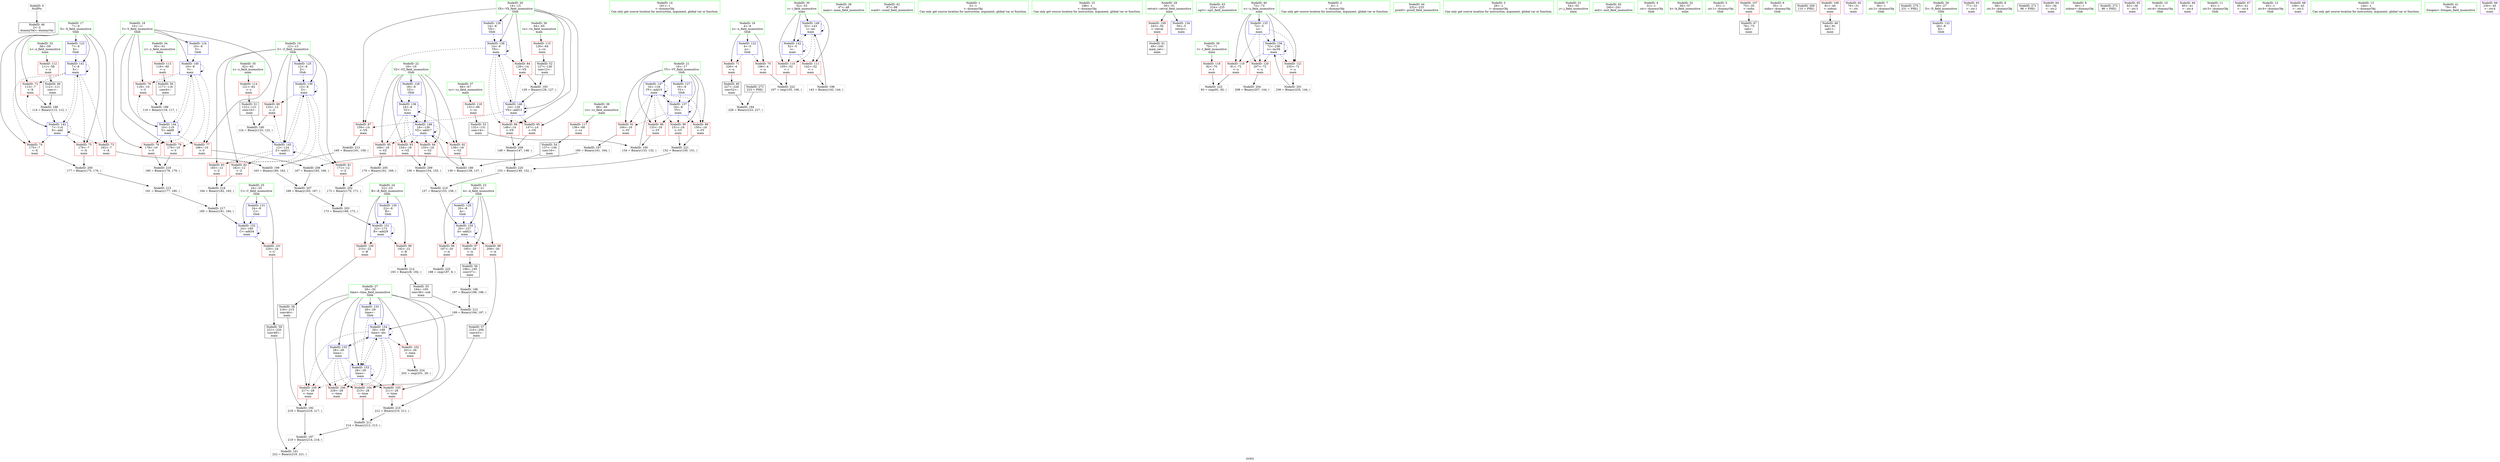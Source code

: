 digraph "SVFG" {
	label="SVFG";

	Node0x5561ee29aa70 [shape=record,color=grey,label="{NodeID: 0\nNullPtr}"];
	Node0x5561ee29aa70 -> Node0x5561ee2b9400[style=solid];
	Node0x5561ee2b96a0 [shape=record,color=red,label="{NodeID: 97\n195\<--20\n\<--A\nmain\n}"];
	Node0x5561ee2b96a0 -> Node0x5561ee2bac70[style=solid];
	Node0x5561ee2b7640 [shape=record,color=green,label="{NodeID: 14\n161\<--1\n\<--dummyObj\nCan only get source location for instruction, argument, global var or function.}"];
	Node0x5561ee2bd0b0 [shape=record,color=grey,label="{NodeID: 194\n228 = Binary(223, 227, )\n}"];
	Node0x5561ee2ba200 [shape=record,color=red,label="{NodeID: 111\n142\<--52\n\<--i\nmain\n}"];
	Node0x5561ee2ba200 -> Node0x5561ee2bd3b0[style=solid];
	Node0x5561ee2b8440 [shape=record,color=green,label="{NodeID: 28\n47\<--48\nmain\<--main_field_insensitive\n}"];
	Node0x5561ee2c5830 [shape=record,color=grey,label="{NodeID: 208\n149 = Binary(147, 148, )\n}"];
	Node0x5561ee2c5830 -> Node0x5561ee2c6a30[style=solid];
	Node0x5561ee2bf530 [shape=record,color=blue,label="{NodeID: 125\n12\<--8\nZ\<--\nGlob }"];
	Node0x5561ee2bf530 -> Node0x5561ee2c0240[style=dashed];
	Node0x5561ee2b9000 [shape=record,color=green,label="{NodeID: 42\n87\<--88\nscanf\<--scanf_field_insensitive\n}"];
	Node0x5561ee2c6d30 [shape=record,color=grey,label="{NodeID: 222\n107 = cmp(105, 106, )\n}"];
	Node0x5561ee2c0240 [shape=record,color=blue,label="{NodeID: 139\n12\<--8\nZ\<--\nmain\n}"];
	Node0x5561ee2c0240 -> Node0x5561ee2bbff0[style=dashed];
	Node0x5561ee2c0240 -> Node0x5561ee2bc0c0[style=dashed];
	Node0x5561ee2c0240 -> Node0x5561ee2bc190[style=dashed];
	Node0x5561ee2c0240 -> Node0x5561ee2bc260[style=dashed];
	Node0x5561ee2c0240 -> Node0x5561ee2c0240[style=dashed];
	Node0x5561ee2c0240 -> Node0x5561ee2c0720[style=dashed];
	Node0x5561ee2bac70 [shape=record,color=black,label="{NodeID: 56\n196\<--195\nconv37\<--\nmain\n}"];
	Node0x5561ee2bac70 -> Node0x5561ee2bd6b0[style=solid];
	Node0x5561ee2c0da0 [shape=record,color=blue,label="{NodeID: 153\n28\<--29\ntime\<--\nmain\n}"];
	Node0x5561ee2c0da0 -> Node0x5561ee2b9b80[style=dashed];
	Node0x5561ee2c0da0 -> Node0x5561ee2b9c50[style=dashed];
	Node0x5561ee2c0da0 -> Node0x5561ee2b9d20[style=dashed];
	Node0x5561ee2c0da0 -> Node0x5561ee2b9df0[style=dashed];
	Node0x5561ee2c0da0 -> Node0x5561ee2c0da0[style=dashed];
	Node0x5561ee2c0da0 -> Node0x5561ee2c0e70[style=dashed];
	Node0x5561ee2bb7d0 [shape=record,color=red,label="{NodeID: 70\n106\<--4\n\<--n\nmain\n}"];
	Node0x5561ee2bb7d0 -> Node0x5561ee2c6d30[style=solid];
	Node0x5561ee2bc330 [shape=record,color=red,label="{NodeID: 84\n128\<--14\n\<--VX\nmain\n}"];
	Node0x5561ee2bc330 -> Node0x5561ee2bcf30[style=solid];
	Node0x5561ee29b440 [shape=record,color=green,label="{NodeID: 1\n5\<--1\n\<--dummyObj\nCan only get source location for instruction, argument, global var or function.}"];
	Node0x5561ee2b9770 [shape=record,color=red,label="{NodeID: 98\n209\<--20\n\<--A\nmain\n}"];
	Node0x5561ee2b9770 -> Node0x5561ee2bad40[style=solid];
	Node0x5561ee2b7740 [shape=record,color=green,label="{NodeID: 15\n198\<--1\n\<--dummyObj\nCan only get source location for instruction, argument, global var or function.}"];
	Node0x5561ee2bd230 [shape=record,color=grey,label="{NodeID: 195\n134 = Binary(133, 132, )\n}"];
	Node0x5561ee2bd230 -> Node0x5561ee2c08c0[style=solid];
	Node0x5561ee2ba2d0 [shape=record,color=red,label="{NodeID: 112\n111\<--58\n\<--x\nmain\n}"];
	Node0x5561ee2ba2d0 -> Node0x5561ee2ba6c0[style=solid];
	Node0x5561ee2b8540 [shape=record,color=green,label="{NodeID: 29\n50\<--51\nretval\<--retval_field_insensitive\nmain\n}"];
	Node0x5561ee2b8540 -> Node0x5561ee2ba060[style=solid];
	Node0x5561ee2b8540 -> Node0x5561ee2bfe30[style=solid];
	Node0x5561ee2c59b0 [shape=record,color=grey,label="{NodeID: 209\n156 = Binary(154, 155, )\n}"];
	Node0x5561ee2c59b0 -> Node0x5561ee2c68b0[style=solid];
	Node0x5561ee2bf630 [shape=record,color=blue,label="{NodeID: 126\n14\<--8\nVX\<--\nGlob }"];
	Node0x5561ee2bf630 -> Node0x5561ee2c0170[style=dashed];
	Node0x5561ee2b9100 [shape=record,color=green,label="{NodeID: 43\n224\<--225\nsqrt\<--sqrt_field_insensitive\n}"];
	Node0x5561ee2c6eb0 [shape=record,color=grey,label="{NodeID: 223\n93 = cmp(91, 92, )\n}"];
	Node0x5561ee2c0310 [shape=record,color=blue,label="{NodeID: 140\n10\<--8\nY\<--\nmain\n}"];
	Node0x5561ee2c0310 -> Node0x5561ee2bbcb0[style=dashed];
	Node0x5561ee2c0310 -> Node0x5561ee2bbd80[style=dashed];
	Node0x5561ee2c0310 -> Node0x5561ee2bbe50[style=dashed];
	Node0x5561ee2c0310 -> Node0x5561ee2bbf20[style=dashed];
	Node0x5561ee2c0310 -> Node0x5561ee2c0310[style=dashed];
	Node0x5561ee2c0310 -> Node0x5561ee2c0650[style=dashed];
	Node0x5561ee2bad40 [shape=record,color=black,label="{NodeID: 57\n210\<--209\nconv43\<--\nmain\n}"];
	Node0x5561ee2bad40 -> Node0x5561ee2c5b30[style=solid];
	Node0x5561ee2c0e70 [shape=record,color=blue,label="{NodeID: 154\n28\<--199\ntime\<--div\nmain\n}"];
	Node0x5561ee2c0e70 -> Node0x5561ee2b9ab0[style=dashed];
	Node0x5561ee2c0e70 -> Node0x5561ee2b9b80[style=dashed];
	Node0x5561ee2c0e70 -> Node0x5561ee2b9c50[style=dashed];
	Node0x5561ee2c0e70 -> Node0x5561ee2b9d20[style=dashed];
	Node0x5561ee2c0e70 -> Node0x5561ee2b9df0[style=dashed];
	Node0x5561ee2c0e70 -> Node0x5561ee2c0da0[style=dashed];
	Node0x5561ee2c0e70 -> Node0x5561ee2c0e70[style=dashed];
	Node0x5561ee2c0e70 -> Node0x5561ee2c0f40[style=dashed];
	Node0x5561ee2bb8a0 [shape=record,color=red,label="{NodeID: 71\n226\<--4\n\<--n\nmain\n}"];
	Node0x5561ee2bb8a0 -> Node0x5561ee2bafb0[style=solid];
	Node0x5561ee2bc400 [shape=record,color=red,label="{NodeID: 85\n147\<--14\n\<--VX\nmain\n}"];
	Node0x5561ee2bc400 -> Node0x5561ee2c5830[style=solid];
	Node0x5561ee29afd0 [shape=record,color=green,label="{NodeID: 2\n8\<--1\n\<--dummyObj\nCan only get source location for instruction, argument, global var or function.}"];
	Node0x5561ee2b9840 [shape=record,color=red,label="{NodeID: 99\n192\<--22\n\<--B\nmain\n}"];
	Node0x5561ee2b9840 -> Node0x5561ee2c6130[style=solid];
	Node0x5561ee2b7840 [shape=record,color=green,label="{NodeID: 16\n4\<--6\nn\<--n_field_insensitive\nGlob }"];
	Node0x5561ee2b7840 -> Node0x5561ee2bb7d0[style=solid];
	Node0x5561ee2b7840 -> Node0x5561ee2bb8a0[style=solid];
	Node0x5561ee2b7840 -> Node0x5561ee2bf230[style=solid];
	Node0x5561ee2bd3b0 [shape=record,color=grey,label="{NodeID: 196\n143 = Binary(142, 144, )\n}"];
	Node0x5561ee2bd3b0 -> Node0x5561ee2c0a60[style=solid];
	Node0x5561ee2ba3a0 [shape=record,color=red,label="{NodeID: 113\n116\<--60\n\<--y\nmain\n}"];
	Node0x5561ee2ba3a0 -> Node0x5561ee2ba790[style=solid];
	Node0x5561ee2b8610 [shape=record,color=green,label="{NodeID: 30\n52\<--53\ni\<--i_field_insensitive\nmain\n}"];
	Node0x5561ee2b8610 -> Node0x5561ee2ba130[style=solid];
	Node0x5561ee2b8610 -> Node0x5561ee2ba200[style=solid];
	Node0x5561ee2b8610 -> Node0x5561ee2c04b0[style=solid];
	Node0x5561ee2b8610 -> Node0x5561ee2c0a60[style=solid];
	Node0x5561ee2c5b30 [shape=record,color=grey,label="{NodeID: 210\n212 = Binary(210, 211, )\n}"];
	Node0x5561ee2c5b30 -> Node0x5561ee2c5cb0[style=solid];
	Node0x5561ee2bf730 [shape=record,color=blue,label="{NodeID: 127\n16\<--8\nVY\<--\nGlob }"];
	Node0x5561ee2bf730 -> Node0x5561ee2c00a0[style=dashed];
	Node0x5561ee2b9200 [shape=record,color=green,label="{NodeID: 44\n232\<--233\nprintf\<--printf_field_insensitive\n}"];
	Node0x5561ee2c7030 [shape=record,color=grey,label="{NodeID: 224\n202 = cmp(201, 29, )\n}"];
	Node0x5561ee2c03e0 [shape=record,color=blue,label="{NodeID: 141\n7\<--8\nX\<--\nmain\n}"];
	Node0x5561ee2c03e0 -> Node0x5561ee2bb970[style=dashed];
	Node0x5561ee2c03e0 -> Node0x5561ee2bba40[style=dashed];
	Node0x5561ee2c03e0 -> Node0x5561ee2bbb10[style=dashed];
	Node0x5561ee2c03e0 -> Node0x5561ee2bbbe0[style=dashed];
	Node0x5561ee2c03e0 -> Node0x5561ee2c03e0[style=dashed];
	Node0x5561ee2c03e0 -> Node0x5561ee2c0580[style=dashed];
	Node0x5561ee2bae10 [shape=record,color=black,label="{NodeID: 58\n216\<--215\nconv46\<--\nmain\n}"];
	Node0x5561ee2bae10 -> Node0x5561ee2bcdb0[style=solid];
	Node0x5561ee2c0f40 [shape=record,color=blue,label="{NodeID: 155\n28\<--29\ntime\<--\nmain\n}"];
	Node0x5561ee2c0f40 -> Node0x5561ee2b9b80[style=dashed];
	Node0x5561ee2c0f40 -> Node0x5561ee2b9c50[style=dashed];
	Node0x5561ee2c0f40 -> Node0x5561ee2b9d20[style=dashed];
	Node0x5561ee2c0f40 -> Node0x5561ee2b9df0[style=dashed];
	Node0x5561ee2c0f40 -> Node0x5561ee2c0da0[style=dashed];
	Node0x5561ee2c0f40 -> Node0x5561ee2c0e70[style=dashed];
	Node0x5561ee2bb970 [shape=record,color=red,label="{NodeID: 72\n113\<--7\n\<--X\nmain\n}"];
	Node0x5561ee2bb970 -> Node0x5561ee2c2a20[style=solid];
	Node0x5561ee2bc4d0 [shape=record,color=red,label="{NodeID: 86\n148\<--14\n\<--VX\nmain\n}"];
	Node0x5561ee2bc4d0 -> Node0x5561ee2c5830[style=solid];
	Node0x5561ee2b6b70 [shape=record,color=green,label="{NodeID: 3\n29\<--1\n\<--dummyObj\nCan only get source location for instruction, argument, global var or function.}"];
	Node0x5561ee2b9910 [shape=record,color=red,label="{NodeID: 100\n215\<--22\n\<--B\nmain\n}"];
	Node0x5561ee2b9910 -> Node0x5561ee2bae10[style=solid];
	Node0x5561ee2b7940 [shape=record,color=green,label="{NodeID: 17\n7\<--9\nX\<--X_field_insensitive\nGlob }"];
	Node0x5561ee2b7940 -> Node0x5561ee2bb970[style=solid];
	Node0x5561ee2b7940 -> Node0x5561ee2bba40[style=solid];
	Node0x5561ee2b7940 -> Node0x5561ee2bbb10[style=solid];
	Node0x5561ee2b7940 -> Node0x5561ee2bbbe0[style=solid];
	Node0x5561ee2b7940 -> Node0x5561ee2bf330[style=solid];
	Node0x5561ee2b7940 -> Node0x5561ee2c03e0[style=solid];
	Node0x5561ee2b7940 -> Node0x5561ee2c0580[style=solid];
	Node0x5561ee2bd530 [shape=record,color=grey,label="{NodeID: 197\n165 = Binary(161, 164, )\n}"];
	Node0x5561ee2bd530 -> Node0x5561ee2c5530[style=solid];
	Node0x5561ee2ba470 [shape=record,color=red,label="{NodeID: 114\n121\<--62\n\<--z\nmain\n}"];
	Node0x5561ee2ba470 -> Node0x5561ee2ba860[style=solid];
	Node0x5561ee2b86e0 [shape=record,color=green,label="{NodeID: 31\n54\<--55\nj\<--j_field_insensitive\nmain\n}"];
	Node0x5561ee2c5cb0 [shape=record,color=grey,label="{NodeID: 211\n214 = Binary(212, 213, )\n}"];
	Node0x5561ee2c5cb0 -> Node0x5561ee2c28a0[style=solid];
	Node0x5561ee2bf830 [shape=record,color=blue,label="{NodeID: 128\n18\<--8\nVZ\<--\nGlob }"];
	Node0x5561ee2bf830 -> Node0x5561ee2bffd0[style=dashed];
	Node0x5561ee2b9300 [shape=record,color=green,label="{NodeID: 45\n240\<--241\nexit\<--exit_field_insensitive\n}"];
	Node0x5561ee2c71b0 [shape=record,color=grey,label="{NodeID: 225\n188 = cmp(187, 8, )\n}"];
	Node0x5561ee2c04b0 [shape=record,color=blue,label="{NodeID: 142\n52\<--5\ni\<--\nmain\n}"];
	Node0x5561ee2c04b0 -> Node0x5561ee2ba130[style=dashed];
	Node0x5561ee2c04b0 -> Node0x5561ee2ba200[style=dashed];
	Node0x5561ee2c04b0 -> Node0x5561ee2c04b0[style=dashed];
	Node0x5561ee2c04b0 -> Node0x5561ee2c0a60[style=dashed];
	Node0x5561ee2baee0 [shape=record,color=black,label="{NodeID: 59\n221\<--220\nconv49\<--\nmain\n}"];
	Node0x5561ee2baee0 -> Node0x5561ee2c2ea0[style=solid];
	Node0x5561ee2c1010 [shape=record,color=blue,label="{NodeID: 156\n72\<--236\nu\<--inc56\nmain\n}"];
	Node0x5561ee2c1010 -> Node0x5561ee2befc0[style=dashed];
	Node0x5561ee2c1010 -> Node0x5561ee2bf090[style=dashed];
	Node0x5561ee2c1010 -> Node0x5561ee2bf160[style=dashed];
	Node0x5561ee2c1010 -> Node0x5561ee2c1010[style=dashed];
	Node0x5561ee2bba40 [shape=record,color=red,label="{NodeID: 73\n162\<--7\n\<--X\nmain\n}"];
	Node0x5561ee2bba40 -> Node0x5561ee2bd830[style=solid];
	Node0x5561ee2bc5a0 [shape=record,color=red,label="{NodeID: 87\n159\<--14\n\<--VX\nmain\n}"];
	Node0x5561ee2bc5a0 -> Node0x5561ee2c5fb0[style=solid];
	Node0x5561ee2b6c00 [shape=record,color=green,label="{NodeID: 4\n31\<--1\n.str\<--dummyObj\nGlob }"];
	Node0x5561ee2b99e0 [shape=record,color=red,label="{NodeID: 101\n220\<--24\n\<--C\nmain\n}"];
	Node0x5561ee2b99e0 -> Node0x5561ee2baee0[style=solid];
	Node0x5561ee2b7a40 [shape=record,color=green,label="{NodeID: 18\n10\<--11\nY\<--Y_field_insensitive\nGlob }"];
	Node0x5561ee2b7a40 -> Node0x5561ee2bbcb0[style=solid];
	Node0x5561ee2b7a40 -> Node0x5561ee2bbd80[style=solid];
	Node0x5561ee2b7a40 -> Node0x5561ee2bbe50[style=solid];
	Node0x5561ee2b7a40 -> Node0x5561ee2bbf20[style=solid];
	Node0x5561ee2b7a40 -> Node0x5561ee2bf430[style=solid];
	Node0x5561ee2b7a40 -> Node0x5561ee2c0310[style=solid];
	Node0x5561ee2b7a40 -> Node0x5561ee2c0650[style=solid];
	Node0x5561ee2bd6b0 [shape=record,color=grey,label="{NodeID: 198\n197 = Binary(198, 196, )\n}"];
	Node0x5561ee2bd6b0 -> Node0x5561ee2c5e30[style=solid];
	Node0x5561ee2ba540 [shape=record,color=red,label="{NodeID: 115\n126\<--64\n\<--vx\nmain\n}"];
	Node0x5561ee2ba540 -> Node0x5561ee2ba930[style=solid];
	Node0x5561ee2b87b0 [shape=record,color=green,label="{NodeID: 32\n56\<--57\nk\<--k_field_insensitive\nmain\n}"];
	Node0x5561ee2c5e30 [shape=record,color=grey,label="{NodeID: 212\n199 = Binary(194, 197, )\n}"];
	Node0x5561ee2c5e30 -> Node0x5561ee2c0e70[style=solid];
	Node0x5561ee2bf930 [shape=record,color=blue,label="{NodeID: 129\n20\<--8\nA\<--\nGlob }"];
	Node0x5561ee2bf930 -> Node0x5561ee2c0b30[style=dashed];
	Node0x5561ee2b9400 [shape=record,color=black,label="{NodeID: 46\n2\<--3\ndummyVal\<--dummyVal\n}"];
	Node0x5561ee2c0580 [shape=record,color=blue,label="{NodeID: 143\n7\<--114\nX\<--add\nmain\n}"];
	Node0x5561ee2c0580 -> Node0x5561ee2bb970[style=dashed];
	Node0x5561ee2c0580 -> Node0x5561ee2bba40[style=dashed];
	Node0x5561ee2c0580 -> Node0x5561ee2bbb10[style=dashed];
	Node0x5561ee2c0580 -> Node0x5561ee2bbbe0[style=dashed];
	Node0x5561ee2c0580 -> Node0x5561ee2c03e0[style=dashed];
	Node0x5561ee2c0580 -> Node0x5561ee2c0580[style=dashed];
	Node0x5561ee2bafb0 [shape=record,color=black,label="{NodeID: 60\n227\<--226\nconv52\<--\nmain\n}"];
	Node0x5561ee2bafb0 -> Node0x5561ee2bd0b0[style=solid];
	Node0x5561ee2bbb10 [shape=record,color=red,label="{NodeID: 74\n175\<--7\n\<--X\nmain\n}"];
	Node0x5561ee2bbb10 -> Node0x5561ee2bd9b0[style=solid];
	Node0x5561ee2bc670 [shape=record,color=red,label="{NodeID: 88\n133\<--16\n\<--VY\nmain\n}"];
	Node0x5561ee2bc670 -> Node0x5561ee2bd230[style=solid];
	Node0x5561ee29b530 [shape=record,color=green,label="{NodeID: 5\n33\<--1\n.str.1\<--dummyObj\nGlob }"];
	Node0x5561ee2b9ab0 [shape=record,color=red,label="{NodeID: 102\n201\<--28\n\<--time\nmain\n}"];
	Node0x5561ee2b9ab0 -> Node0x5561ee2c7030[style=solid];
	Node0x5561ee2b7b40 [shape=record,color=green,label="{NodeID: 19\n12\<--13\nZ\<--Z_field_insensitive\nGlob }"];
	Node0x5561ee2b7b40 -> Node0x5561ee2bbff0[style=solid];
	Node0x5561ee2b7b40 -> Node0x5561ee2bc0c0[style=solid];
	Node0x5561ee2b7b40 -> Node0x5561ee2bc190[style=solid];
	Node0x5561ee2b7b40 -> Node0x5561ee2bc260[style=solid];
	Node0x5561ee2b7b40 -> Node0x5561ee2bf530[style=solid];
	Node0x5561ee2b7b40 -> Node0x5561ee2c0240[style=solid];
	Node0x5561ee2b7b40 -> Node0x5561ee2c0720[style=solid];
	Node0x5561ee2bd830 [shape=record,color=grey,label="{NodeID: 199\n163 = Binary(160, 162, )\n}"];
	Node0x5561ee2bd830 -> Node0x5561ee2c56b0[style=solid];
	Node0x5561ee2bed50 [shape=record,color=red,label="{NodeID: 116\n131\<--66\n\<--vy\nmain\n}"];
	Node0x5561ee2bed50 -> Node0x5561ee2baa00[style=solid];
	Node0x5561ee2b8880 [shape=record,color=green,label="{NodeID: 33\n58\<--59\nx\<--x_field_insensitive\nmain\n}"];
	Node0x5561ee2b8880 -> Node0x5561ee2ba2d0[style=solid];
	Node0x5561ee2c5fb0 [shape=record,color=grey,label="{NodeID: 213\n160 = Binary(161, 159, )\n}"];
	Node0x5561ee2c5fb0 -> Node0x5561ee2bd830[style=solid];
	Node0x5561ee2bfa30 [shape=record,color=blue,label="{NodeID: 130\n22\<--8\nB\<--\nGlob }"];
	Node0x5561ee2bfa30 -> Node0x5561ee2c0c00[style=dashed];
	Node0x5561ee2b9500 [shape=record,color=black,label="{NodeID: 47\n78\<--75\ncall\<--\nmain\n}"];
	Node0x5561ee2c0650 [shape=record,color=blue,label="{NodeID: 144\n10\<--119\nY\<--add9\nmain\n}"];
	Node0x5561ee2c0650 -> Node0x5561ee2bbcb0[style=dashed];
	Node0x5561ee2c0650 -> Node0x5561ee2bbd80[style=dashed];
	Node0x5561ee2c0650 -> Node0x5561ee2bbe50[style=dashed];
	Node0x5561ee2c0650 -> Node0x5561ee2bbf20[style=dashed];
	Node0x5561ee2c0650 -> Node0x5561ee2c0310[style=dashed];
	Node0x5561ee2c0650 -> Node0x5561ee2c0650[style=dashed];
	Node0x5561ee2bb080 [shape=record,color=black,label="{NodeID: 61\n49\<--243\nmain_ret\<--\nmain\n}"];
	Node0x5561ee2bbbe0 [shape=record,color=red,label="{NodeID: 75\n176\<--7\n\<--X\nmain\n}"];
	Node0x5561ee2bbbe0 -> Node0x5561ee2bd9b0[style=solid];
	Node0x5561ee2bc740 [shape=record,color=red,label="{NodeID: 89\n150\<--16\n\<--VY\nmain\n}"];
	Node0x5561ee2bc740 -> Node0x5561ee2c6bb0[style=solid];
	Node0x5561ee29b5c0 [shape=record,color=green,label="{NodeID: 6\n35\<--1\nstdin\<--dummyObj\nGlob }"];
	Node0x5561ee2e10c0 [shape=record,color=black,label="{NodeID: 269\n110 = PHI()\n}"];
	Node0x5561ee2c2720 [shape=record,color=grey,label="{NodeID: 186\n139 = Binary(138, 137, )\n}"];
	Node0x5561ee2c2720 -> Node0x5561ee2c0990[style=solid];
	Node0x5561ee2b9b80 [shape=record,color=red,label="{NodeID: 103\n211\<--28\n\<--time\nmain\n}"];
	Node0x5561ee2b9b80 -> Node0x5561ee2c5b30[style=solid];
	Node0x5561ee2b7c40 [shape=record,color=green,label="{NodeID: 20\n14\<--15\nVX\<--VX_field_insensitive\nGlob }"];
	Node0x5561ee2b7c40 -> Node0x5561ee2bc330[style=solid];
	Node0x5561ee2b7c40 -> Node0x5561ee2bc400[style=solid];
	Node0x5561ee2b7c40 -> Node0x5561ee2bc4d0[style=solid];
	Node0x5561ee2b7c40 -> Node0x5561ee2bc5a0[style=solid];
	Node0x5561ee2b7c40 -> Node0x5561ee2bf630[style=solid];
	Node0x5561ee2b7c40 -> Node0x5561ee2c0170[style=solid];
	Node0x5561ee2b7c40 -> Node0x5561ee2c07f0[style=solid];
	Node0x5561ee2bd9b0 [shape=record,color=grey,label="{NodeID: 200\n177 = Binary(175, 176, )\n}"];
	Node0x5561ee2bd9b0 -> Node0x5561ee2c62b0[style=solid];
	Node0x5561ee2bee20 [shape=record,color=red,label="{NodeID: 117\n136\<--68\n\<--vz\nmain\n}"];
	Node0x5561ee2bee20 -> Node0x5561ee2baad0[style=solid];
	Node0x5561ee2b8950 [shape=record,color=green,label="{NodeID: 34\n60\<--61\ny\<--y_field_insensitive\nmain\n}"];
	Node0x5561ee2b8950 -> Node0x5561ee2ba3a0[style=solid];
	Node0x5561ee2c6130 [shape=record,color=grey,label="{NodeID: 214\n193 = Binary(8, 192, )\n}"];
	Node0x5561ee2c6130 -> Node0x5561ee2baba0[style=solid];
	Node0x5561ee2bfb30 [shape=record,color=blue,label="{NodeID: 131\n24\<--8\nC\<--\nGlob }"];
	Node0x5561ee2bfb30 -> Node0x5561ee2c0cd0[style=dashed];
	Node0x5561ee2ba5f0 [shape=record,color=black,label="{NodeID: 48\n84\<--81\ncall1\<--\nmain\n}"];
	Node0x5561ee2c0720 [shape=record,color=blue,label="{NodeID: 145\n12\<--124\nZ\<--add11\nmain\n}"];
	Node0x5561ee2c0720 -> Node0x5561ee2bbff0[style=dashed];
	Node0x5561ee2c0720 -> Node0x5561ee2bc0c0[style=dashed];
	Node0x5561ee2c0720 -> Node0x5561ee2bc190[style=dashed];
	Node0x5561ee2c0720 -> Node0x5561ee2bc260[style=dashed];
	Node0x5561ee2c0720 -> Node0x5561ee2c0240[style=dashed];
	Node0x5561ee2c0720 -> Node0x5561ee2c0720[style=dashed];
	Node0x5561ee2bb150 [shape=record,color=purple,label="{NodeID: 62\n76\<--31\n\<--.str\nmain\n}"];
	Node0x5561ee2bbcb0 [shape=record,color=red,label="{NodeID: 76\n118\<--10\n\<--Y\nmain\n}"];
	Node0x5561ee2bbcb0 -> Node0x5561ee2c2ba0[style=solid];
	Node0x5561ee2bc810 [shape=record,color=red,label="{NodeID: 90\n151\<--16\n\<--VY\nmain\n}"];
	Node0x5561ee2bc810 -> Node0x5561ee2c6bb0[style=solid];
	Node0x5561ee29b650 [shape=record,color=green,label="{NodeID: 7\n36\<--1\n.str.2\<--dummyObj\nGlob }"];
	Node0x5561ee2e11c0 [shape=record,color=black,label="{NodeID: 270\n231 = PHI()\n}"];
	Node0x5561ee2c28a0 [shape=record,color=grey,label="{NodeID: 187\n219 = Binary(214, 218, )\n}"];
	Node0x5561ee2c28a0 -> Node0x5561ee2c2ea0[style=solid];
	Node0x5561ee2b9c50 [shape=record,color=red,label="{NodeID: 104\n213\<--28\n\<--time\nmain\n}"];
	Node0x5561ee2b9c50 -> Node0x5561ee2c5cb0[style=solid];
	Node0x5561ee2b7d40 [shape=record,color=green,label="{NodeID: 21\n16\<--17\nVY\<--VY_field_insensitive\nGlob }"];
	Node0x5561ee2b7d40 -> Node0x5561ee2bc670[style=solid];
	Node0x5561ee2b7d40 -> Node0x5561ee2bc740[style=solid];
	Node0x5561ee2b7d40 -> Node0x5561ee2bc810[style=solid];
	Node0x5561ee2b7d40 -> Node0x5561ee2bc8e0[style=solid];
	Node0x5561ee2b7d40 -> Node0x5561ee2bf730[style=solid];
	Node0x5561ee2b7d40 -> Node0x5561ee2c00a0[style=solid];
	Node0x5561ee2b7d40 -> Node0x5561ee2c08c0[style=solid];
	Node0x5561ee2bdb30 [shape=record,color=grey,label="{NodeID: 201\n236 = Binary(235, 144, )\n}"];
	Node0x5561ee2bdb30 -> Node0x5561ee2c1010[style=solid];
	Node0x5561ee2beef0 [shape=record,color=red,label="{NodeID: 118\n92\<--70\n\<--t\nmain\n}"];
	Node0x5561ee2beef0 -> Node0x5561ee2c6eb0[style=solid];
	Node0x5561ee2b8a20 [shape=record,color=green,label="{NodeID: 35\n62\<--63\nz\<--z_field_insensitive\nmain\n}"];
	Node0x5561ee2b8a20 -> Node0x5561ee2ba470[style=solid];
	Node0x5561ee2c62b0 [shape=record,color=grey,label="{NodeID: 215\n181 = Binary(177, 180, )\n}"];
	Node0x5561ee2c62b0 -> Node0x5561ee2c65b0[style=solid];
	Node0x5561ee2bfc30 [shape=record,color=blue,label="{NodeID: 132\n26\<--8\nD\<--\nGlob }"];
	Node0x5561ee2ba6c0 [shape=record,color=black,label="{NodeID: 49\n112\<--111\nconv\<--\nmain\n}"];
	Node0x5561ee2ba6c0 -> Node0x5561ee2c2a20[style=solid];
	Node0x5561ee2c07f0 [shape=record,color=blue,label="{NodeID: 146\n14\<--129\nVX\<--add13\nmain\n}"];
	Node0x5561ee2c07f0 -> Node0x5561ee2bc330[style=dashed];
	Node0x5561ee2c07f0 -> Node0x5561ee2bc400[style=dashed];
	Node0x5561ee2c07f0 -> Node0x5561ee2bc4d0[style=dashed];
	Node0x5561ee2c07f0 -> Node0x5561ee2bc5a0[style=dashed];
	Node0x5561ee2c07f0 -> Node0x5561ee2c0170[style=dashed];
	Node0x5561ee2c07f0 -> Node0x5561ee2c07f0[style=dashed];
	Node0x5561ee2bb220 [shape=record,color=purple,label="{NodeID: 63\n77\<--33\n\<--.str.1\nmain\n}"];
	Node0x5561ee2bbd80 [shape=record,color=red,label="{NodeID: 77\n166\<--10\n\<--Y\nmain\n}"];
	Node0x5561ee2bbd80 -> Node0x5561ee2c5530[style=solid];
	Node0x5561ee2bc8e0 [shape=record,color=red,label="{NodeID: 91\n164\<--16\n\<--VY\nmain\n}"];
	Node0x5561ee2bc8e0 -> Node0x5561ee2bd530[style=solid];
	Node0x5561ee2b6eb0 [shape=record,color=green,label="{NodeID: 8\n38\<--1\n.str.3\<--dummyObj\nGlob }"];
	Node0x5561ee2e12c0 [shape=record,color=black,label="{NodeID: 271\n96 = PHI()\n}"];
	Node0x5561ee2c2a20 [shape=record,color=grey,label="{NodeID: 188\n114 = Binary(113, 112, )\n}"];
	Node0x5561ee2c2a20 -> Node0x5561ee2c0580[style=solid];
	Node0x5561ee2b9d20 [shape=record,color=red,label="{NodeID: 105\n217\<--28\n\<--time\nmain\n}"];
	Node0x5561ee2b9d20 -> Node0x5561ee2bcdb0[style=solid];
	Node0x5561ee2b7e40 [shape=record,color=green,label="{NodeID: 22\n18\<--19\nVZ\<--VZ_field_insensitive\nGlob }"];
	Node0x5561ee2b7e40 -> Node0x5561ee2bc9b0[style=solid];
	Node0x5561ee2b7e40 -> Node0x5561ee2bca80[style=solid];
	Node0x5561ee2b7e40 -> Node0x5561ee2bcb50[style=solid];
	Node0x5561ee2b7e40 -> Node0x5561ee2bcc20[style=solid];
	Node0x5561ee2b7e40 -> Node0x5561ee2bf830[style=solid];
	Node0x5561ee2b7e40 -> Node0x5561ee2bffd0[style=solid];
	Node0x5561ee2b7e40 -> Node0x5561ee2c0990[style=solid];
	Node0x5561ee2c4f70 [shape=record,color=grey,label="{NodeID: 202\n172 = Binary(170, 171, )\n}"];
	Node0x5561ee2c4f70 -> Node0x5561ee2c50b0[style=solid];
	Node0x5561ee2befc0 [shape=record,color=red,label="{NodeID: 119\n91\<--72\n\<--u\nmain\n}"];
	Node0x5561ee2befc0 -> Node0x5561ee2c6eb0[style=solid];
	Node0x5561ee2b8af0 [shape=record,color=green,label="{NodeID: 36\n64\<--65\nvx\<--vx_field_insensitive\nmain\n}"];
	Node0x5561ee2b8af0 -> Node0x5561ee2ba540[style=solid];
	Node0x5561ee2c6430 [shape=record,color=grey,label="{NodeID: 216\n180 = Binary(178, 179, )\n}"];
	Node0x5561ee2c6430 -> Node0x5561ee2c62b0[style=solid];
	Node0x5561ee2bfd30 [shape=record,color=blue,label="{NodeID: 133\n28\<--29\ntime\<--\nGlob }"];
	Node0x5561ee2bfd30 -> Node0x5561ee2c0da0[style=dashed];
	Node0x5561ee2bfd30 -> Node0x5561ee2c0e70[style=dashed];
	Node0x5561ee2ba790 [shape=record,color=black,label="{NodeID: 50\n117\<--116\nconv8\<--\nmain\n}"];
	Node0x5561ee2ba790 -> Node0x5561ee2c2ba0[style=solid];
	Node0x5561ee2c08c0 [shape=record,color=blue,label="{NodeID: 147\n16\<--134\nVY\<--add15\nmain\n}"];
	Node0x5561ee2c08c0 -> Node0x5561ee2bc670[style=dashed];
	Node0x5561ee2c08c0 -> Node0x5561ee2bc740[style=dashed];
	Node0x5561ee2c08c0 -> Node0x5561ee2bc810[style=dashed];
	Node0x5561ee2c08c0 -> Node0x5561ee2bc8e0[style=dashed];
	Node0x5561ee2c08c0 -> Node0x5561ee2c00a0[style=dashed];
	Node0x5561ee2c08c0 -> Node0x5561ee2c08c0[style=dashed];
	Node0x5561ee2bb2f0 [shape=record,color=purple,label="{NodeID: 64\n82\<--36\n\<--.str.2\nmain\n}"];
	Node0x5561ee2bbe50 [shape=record,color=red,label="{NodeID: 78\n178\<--10\n\<--Y\nmain\n}"];
	Node0x5561ee2bbe50 -> Node0x5561ee2c6430[style=solid];
	Node0x5561ee2bc9b0 [shape=record,color=red,label="{NodeID: 92\n138\<--18\n\<--VZ\nmain\n}"];
	Node0x5561ee2bc9b0 -> Node0x5561ee2c2720[style=solid];
	Node0x5561ee2b6f40 [shape=record,color=green,label="{NodeID: 9\n40\<--1\nstdout\<--dummyObj\nGlob }"];
	Node0x5561ee2e16c0 [shape=record,color=black,label="{NodeID: 272\n86 = PHI()\n}"];
	Node0x5561ee2c2ba0 [shape=record,color=grey,label="{NodeID: 189\n119 = Binary(118, 117, )\n}"];
	Node0x5561ee2c2ba0 -> Node0x5561ee2c0650[style=solid];
	Node0x5561ee2b9df0 [shape=record,color=red,label="{NodeID: 106\n229\<--28\n\<--time\nmain\n}"];
	Node0x5561ee2b7f40 [shape=record,color=green,label="{NodeID: 23\n20\<--21\nA\<--A_field_insensitive\nGlob }"];
	Node0x5561ee2b7f40 -> Node0x5561ee2b95d0[style=solid];
	Node0x5561ee2b7f40 -> Node0x5561ee2b96a0[style=solid];
	Node0x5561ee2b7f40 -> Node0x5561ee2b9770[style=solid];
	Node0x5561ee2b7f40 -> Node0x5561ee2bf930[style=solid];
	Node0x5561ee2b7f40 -> Node0x5561ee2c0b30[style=solid];
	Node0x5561ee2c50b0 [shape=record,color=grey,label="{NodeID: 203\n173 = Binary(168, 172, )\n}"];
	Node0x5561ee2c50b0 -> Node0x5561ee2c0c00[style=solid];
	Node0x5561ee2bf090 [shape=record,color=red,label="{NodeID: 120\n207\<--72\n\<--u\nmain\n}"];
	Node0x5561ee2bf090 -> Node0x5561ee2c5230[style=solid];
	Node0x5561ee2b8bc0 [shape=record,color=green,label="{NodeID: 37\n66\<--67\nvy\<--vy_field_insensitive\nmain\n}"];
	Node0x5561ee2b8bc0 -> Node0x5561ee2bed50[style=solid];
	Node0x5561ee2c65b0 [shape=record,color=grey,label="{NodeID: 217\n185 = Binary(181, 184, )\n}"];
	Node0x5561ee2c65b0 -> Node0x5561ee2c0cd0[style=solid];
	Node0x5561ee2bfe30 [shape=record,color=blue,label="{NodeID: 134\n50\<--5\nretval\<--\nmain\n}"];
	Node0x5561ee2ba860 [shape=record,color=black,label="{NodeID: 51\n122\<--121\nconv10\<--\nmain\n}"];
	Node0x5561ee2ba860 -> Node0x5561ee2c2d20[style=solid];
	Node0x5561ee2c0990 [shape=record,color=blue,label="{NodeID: 148\n18\<--139\nVZ\<--add17\nmain\n}"];
	Node0x5561ee2c0990 -> Node0x5561ee2bc9b0[style=dashed];
	Node0x5561ee2c0990 -> Node0x5561ee2bca80[style=dashed];
	Node0x5561ee2c0990 -> Node0x5561ee2bcb50[style=dashed];
	Node0x5561ee2c0990 -> Node0x5561ee2bcc20[style=dashed];
	Node0x5561ee2c0990 -> Node0x5561ee2bffd0[style=dashed];
	Node0x5561ee2c0990 -> Node0x5561ee2c0990[style=dashed];
	Node0x5561ee2bb3c0 [shape=record,color=purple,label="{NodeID: 65\n83\<--38\n\<--.str.3\nmain\n}"];
	Node0x5561ee2bbf20 [shape=record,color=red,label="{NodeID: 79\n179\<--10\n\<--Y\nmain\n}"];
	Node0x5561ee2bbf20 -> Node0x5561ee2c6430[style=solid];
	Node0x5561ee2bca80 [shape=record,color=red,label="{NodeID: 93\n154\<--18\n\<--VZ\nmain\n}"];
	Node0x5561ee2bca80 -> Node0x5561ee2c59b0[style=solid];
	Node0x5561ee2b7010 [shape=record,color=green,label="{NodeID: 10\n41\<--1\n.str.4\<--dummyObj\nGlob }"];
	Node0x5561ee2e17c0 [shape=record,color=black,label="{NodeID: 273\n223 = PHI()\n}"];
	Node0x5561ee2e17c0 -> Node0x5561ee2bd0b0[style=solid];
	Node0x5561ee2c2d20 [shape=record,color=grey,label="{NodeID: 190\n124 = Binary(123, 122, )\n}"];
	Node0x5561ee2c2d20 -> Node0x5561ee2c0720[style=solid];
	Node0x5561ee2b9ec0 [shape=record,color=red,label="{NodeID: 107\n75\<--35\n\<--stdin\nmain\n}"];
	Node0x5561ee2b9ec0 -> Node0x5561ee2b9500[style=solid];
	Node0x5561ee2b8040 [shape=record,color=green,label="{NodeID: 24\n22\<--23\nB\<--B_field_insensitive\nGlob }"];
	Node0x5561ee2b8040 -> Node0x5561ee2b9840[style=solid];
	Node0x5561ee2b8040 -> Node0x5561ee2b9910[style=solid];
	Node0x5561ee2b8040 -> Node0x5561ee2bfa30[style=solid];
	Node0x5561ee2b8040 -> Node0x5561ee2c0c00[style=solid];
	Node0x5561ee2c5230 [shape=record,color=grey,label="{NodeID: 204\n208 = Binary(207, 144, )\n}"];
	Node0x5561ee2bf160 [shape=record,color=red,label="{NodeID: 121\n235\<--72\n\<--u\nmain\n}"];
	Node0x5561ee2bf160 -> Node0x5561ee2bdb30[style=solid];
	Node0x5561ee2b8c90 [shape=record,color=green,label="{NodeID: 38\n68\<--69\nvz\<--vz_field_insensitive\nmain\n}"];
	Node0x5561ee2b8c90 -> Node0x5561ee2bee20[style=solid];
	Node0x5561ee2c6730 [shape=record,color=grey,label="{NodeID: 218\n184 = Binary(182, 183, )\n}"];
	Node0x5561ee2c6730 -> Node0x5561ee2c65b0[style=solid];
	Node0x5561ee2bff00 [shape=record,color=blue,label="{NodeID: 135\n72\<--5\nu\<--\nmain\n}"];
	Node0x5561ee2bff00 -> Node0x5561ee2befc0[style=dashed];
	Node0x5561ee2bff00 -> Node0x5561ee2bf090[style=dashed];
	Node0x5561ee2bff00 -> Node0x5561ee2bf160[style=dashed];
	Node0x5561ee2bff00 -> Node0x5561ee2c1010[style=dashed];
	Node0x5561ee2ba930 [shape=record,color=black,label="{NodeID: 52\n127\<--126\nconv12\<--\nmain\n}"];
	Node0x5561ee2ba930 -> Node0x5561ee2bcf30[style=solid];
	Node0x5561ee2c0a60 [shape=record,color=blue,label="{NodeID: 149\n52\<--143\ni\<--inc\nmain\n}"];
	Node0x5561ee2c0a60 -> Node0x5561ee2ba130[style=dashed];
	Node0x5561ee2c0a60 -> Node0x5561ee2ba200[style=dashed];
	Node0x5561ee2c0a60 -> Node0x5561ee2c04b0[style=dashed];
	Node0x5561ee2c0a60 -> Node0x5561ee2c0a60[style=dashed];
	Node0x5561ee2bb490 [shape=record,color=purple,label="{NodeID: 66\n85\<--41\n\<--.str.4\nmain\n}"];
	Node0x5561ee2bbff0 [shape=record,color=red,label="{NodeID: 80\n123\<--12\n\<--Z\nmain\n}"];
	Node0x5561ee2bbff0 -> Node0x5561ee2c2d20[style=solid];
	Node0x5561ee2bcb50 [shape=record,color=red,label="{NodeID: 94\n155\<--18\n\<--VZ\nmain\n}"];
	Node0x5561ee2bcb50 -> Node0x5561ee2c59b0[style=solid];
	Node0x5561ee2b7490 [shape=record,color=green,label="{NodeID: 11\n43\<--1\n.str.5\<--dummyObj\nGlob }"];
	Node0x5561ee2c2ea0 [shape=record,color=grey,label="{NodeID: 191\n222 = Binary(219, 221, )\n}"];
	Node0x5561ee2b9f90 [shape=record,color=red,label="{NodeID: 108\n81\<--40\n\<--stdout\nmain\n}"];
	Node0x5561ee2b9f90 -> Node0x5561ee2ba5f0[style=solid];
	Node0x5561ee2b8140 [shape=record,color=green,label="{NodeID: 25\n24\<--25\nC\<--C_field_insensitive\nGlob }"];
	Node0x5561ee2b8140 -> Node0x5561ee2b99e0[style=solid];
	Node0x5561ee2b8140 -> Node0x5561ee2bfb30[style=solid];
	Node0x5561ee2b8140 -> Node0x5561ee2c0cd0[style=solid];
	Node0x5561ee2c53b0 [shape=record,color=grey,label="{NodeID: 205\n170 = Binary(161, 169, )\n}"];
	Node0x5561ee2c53b0 -> Node0x5561ee2c4f70[style=solid];
	Node0x5561ee2bf230 [shape=record,color=blue,label="{NodeID: 122\n4\<--5\nn\<--\nGlob }"];
	Node0x5561ee2bf230 -> Node0x5561ee2bb7d0[style=dashed];
	Node0x5561ee2bf230 -> Node0x5561ee2bb8a0[style=dashed];
	Node0x5561ee2b8d60 [shape=record,color=green,label="{NodeID: 39\n70\<--71\nt\<--t_field_insensitive\nmain\n}"];
	Node0x5561ee2b8d60 -> Node0x5561ee2beef0[style=solid];
	Node0x5561ee2c68b0 [shape=record,color=grey,label="{NodeID: 219\n157 = Binary(153, 156, )\n}"];
	Node0x5561ee2c68b0 -> Node0x5561ee2c0b30[style=solid];
	Node0x5561ee2bffd0 [shape=record,color=blue,label="{NodeID: 136\n18\<--8\nVZ\<--\nmain\n}"];
	Node0x5561ee2bffd0 -> Node0x5561ee2bc9b0[style=dashed];
	Node0x5561ee2bffd0 -> Node0x5561ee2bca80[style=dashed];
	Node0x5561ee2bffd0 -> Node0x5561ee2bcb50[style=dashed];
	Node0x5561ee2bffd0 -> Node0x5561ee2bcc20[style=dashed];
	Node0x5561ee2bffd0 -> Node0x5561ee2bffd0[style=dashed];
	Node0x5561ee2bffd0 -> Node0x5561ee2c0990[style=dashed];
	Node0x5561ee2baa00 [shape=record,color=black,label="{NodeID: 53\n132\<--131\nconv14\<--\nmain\n}"];
	Node0x5561ee2baa00 -> Node0x5561ee2bd230[style=solid];
	Node0x5561ee2c0b30 [shape=record,color=blue,label="{NodeID: 150\n20\<--157\nA\<--add21\nmain\n}"];
	Node0x5561ee2c0b30 -> Node0x5561ee2b95d0[style=dashed];
	Node0x5561ee2c0b30 -> Node0x5561ee2b96a0[style=dashed];
	Node0x5561ee2c0b30 -> Node0x5561ee2b9770[style=dashed];
	Node0x5561ee2c0b30 -> Node0x5561ee2c0b30[style=dashed];
	Node0x5561ee2bb560 [shape=record,color=purple,label="{NodeID: 67\n95\<--41\n\<--.str.4\nmain\n}"];
	Node0x5561ee2bc0c0 [shape=record,color=red,label="{NodeID: 81\n171\<--12\n\<--Z\nmain\n}"];
	Node0x5561ee2bc0c0 -> Node0x5561ee2c4f70[style=solid];
	Node0x5561ee2bcc20 [shape=record,color=red,label="{NodeID: 95\n169\<--18\n\<--VZ\nmain\n}"];
	Node0x5561ee2bcc20 -> Node0x5561ee2c53b0[style=solid];
	Node0x5561ee2b7520 [shape=record,color=green,label="{NodeID: 12\n45\<--1\n.str.6\<--dummyObj\nGlob }"];
	Node0x5561ee2bcdb0 [shape=record,color=grey,label="{NodeID: 192\n218 = Binary(216, 217, )\n}"];
	Node0x5561ee2bcdb0 -> Node0x5561ee2c28a0[style=solid];
	Node0x5561ee2ba060 [shape=record,color=red,label="{NodeID: 109\n243\<--50\n\<--retval\nmain\n}"];
	Node0x5561ee2ba060 -> Node0x5561ee2bb080[style=solid];
	Node0x5561ee2b8240 [shape=record,color=green,label="{NodeID: 26\n26\<--27\nD\<--D_field_insensitive\nGlob }"];
	Node0x5561ee2b8240 -> Node0x5561ee2bfc30[style=solid];
	Node0x5561ee2c5530 [shape=record,color=grey,label="{NodeID: 206\n167 = Binary(165, 166, )\n}"];
	Node0x5561ee2c5530 -> Node0x5561ee2c56b0[style=solid];
	Node0x5561ee2bf330 [shape=record,color=blue,label="{NodeID: 123\n7\<--8\nX\<--\nGlob }"];
	Node0x5561ee2bf330 -> Node0x5561ee2c03e0[style=dashed];
	Node0x5561ee2b8e30 [shape=record,color=green,label="{NodeID: 40\n72\<--73\nu\<--u_field_insensitive\nmain\n}"];
	Node0x5561ee2b8e30 -> Node0x5561ee2befc0[style=solid];
	Node0x5561ee2b8e30 -> Node0x5561ee2bf090[style=solid];
	Node0x5561ee2b8e30 -> Node0x5561ee2bf160[style=solid];
	Node0x5561ee2b8e30 -> Node0x5561ee2bff00[style=solid];
	Node0x5561ee2b8e30 -> Node0x5561ee2c1010[style=solid];
	Node0x5561ee2c6a30 [shape=record,color=grey,label="{NodeID: 220\n153 = Binary(149, 152, )\n}"];
	Node0x5561ee2c6a30 -> Node0x5561ee2c68b0[style=solid];
	Node0x5561ee2c00a0 [shape=record,color=blue,label="{NodeID: 137\n16\<--8\nVY\<--\nmain\n}"];
	Node0x5561ee2c00a0 -> Node0x5561ee2bc670[style=dashed];
	Node0x5561ee2c00a0 -> Node0x5561ee2bc740[style=dashed];
	Node0x5561ee2c00a0 -> Node0x5561ee2bc810[style=dashed];
	Node0x5561ee2c00a0 -> Node0x5561ee2bc8e0[style=dashed];
	Node0x5561ee2c00a0 -> Node0x5561ee2c00a0[style=dashed];
	Node0x5561ee2c00a0 -> Node0x5561ee2c08c0[style=dashed];
	Node0x5561ee2baad0 [shape=record,color=black,label="{NodeID: 54\n137\<--136\nconv16\<--\nmain\n}"];
	Node0x5561ee2baad0 -> Node0x5561ee2c2720[style=solid];
	Node0x5561ee2c0c00 [shape=record,color=blue,label="{NodeID: 151\n22\<--173\nB\<--add29\nmain\n}"];
	Node0x5561ee2c0c00 -> Node0x5561ee2b9840[style=dashed];
	Node0x5561ee2c0c00 -> Node0x5561ee2b9910[style=dashed];
	Node0x5561ee2c0c00 -> Node0x5561ee2c0c00[style=dashed];
	Node0x5561ee2bb630 [shape=record,color=purple,label="{NodeID: 68\n109\<--43\n\<--.str.5\nmain\n}"];
	Node0x5561ee2bc190 [shape=record,color=red,label="{NodeID: 82\n182\<--12\n\<--Z\nmain\n}"];
	Node0x5561ee2bc190 -> Node0x5561ee2c6730[style=solid];
	Node0x5561ee2b95d0 [shape=record,color=red,label="{NodeID: 96\n187\<--20\n\<--A\nmain\n}"];
	Node0x5561ee2b95d0 -> Node0x5561ee2c71b0[style=solid];
	Node0x5561ee2b75b0 [shape=record,color=green,label="{NodeID: 13\n144\<--1\n\<--dummyObj\nCan only get source location for instruction, argument, global var or function.}"];
	Node0x5561ee2bcf30 [shape=record,color=grey,label="{NodeID: 193\n129 = Binary(128, 127, )\n}"];
	Node0x5561ee2bcf30 -> Node0x5561ee2c07f0[style=solid];
	Node0x5561ee2ba130 [shape=record,color=red,label="{NodeID: 110\n105\<--52\n\<--i\nmain\n}"];
	Node0x5561ee2ba130 -> Node0x5561ee2c6d30[style=solid];
	Node0x5561ee2b8340 [shape=record,color=green,label="{NodeID: 27\n28\<--30\ntime\<--time_field_insensitive\nGlob }"];
	Node0x5561ee2b8340 -> Node0x5561ee2b9ab0[style=solid];
	Node0x5561ee2b8340 -> Node0x5561ee2b9b80[style=solid];
	Node0x5561ee2b8340 -> Node0x5561ee2b9c50[style=solid];
	Node0x5561ee2b8340 -> Node0x5561ee2b9d20[style=solid];
	Node0x5561ee2b8340 -> Node0x5561ee2b9df0[style=solid];
	Node0x5561ee2b8340 -> Node0x5561ee2bfd30[style=solid];
	Node0x5561ee2b8340 -> Node0x5561ee2c0da0[style=solid];
	Node0x5561ee2b8340 -> Node0x5561ee2c0e70[style=solid];
	Node0x5561ee2b8340 -> Node0x5561ee2c0f40[style=solid];
	Node0x5561ee2c56b0 [shape=record,color=grey,label="{NodeID: 207\n168 = Binary(163, 167, )\n}"];
	Node0x5561ee2c56b0 -> Node0x5561ee2c50b0[style=solid];
	Node0x5561ee2bf430 [shape=record,color=blue,label="{NodeID: 124\n10\<--8\nY\<--\nGlob }"];
	Node0x5561ee2bf430 -> Node0x5561ee2c0310[style=dashed];
	Node0x5561ee2b8f00 [shape=record,color=green,label="{NodeID: 41\n79\<--80\nfreopen\<--freopen_field_insensitive\n}"];
	Node0x5561ee2c6bb0 [shape=record,color=grey,label="{NodeID: 221\n152 = Binary(150, 151, )\n}"];
	Node0x5561ee2c6bb0 -> Node0x5561ee2c6a30[style=solid];
	Node0x5561ee2c0170 [shape=record,color=blue,label="{NodeID: 138\n14\<--8\nVX\<--\nmain\n}"];
	Node0x5561ee2c0170 -> Node0x5561ee2bc330[style=dashed];
	Node0x5561ee2c0170 -> Node0x5561ee2bc400[style=dashed];
	Node0x5561ee2c0170 -> Node0x5561ee2bc4d0[style=dashed];
	Node0x5561ee2c0170 -> Node0x5561ee2bc5a0[style=dashed];
	Node0x5561ee2c0170 -> Node0x5561ee2c0170[style=dashed];
	Node0x5561ee2c0170 -> Node0x5561ee2c07f0[style=dashed];
	Node0x5561ee2baba0 [shape=record,color=black,label="{NodeID: 55\n194\<--193\nconv36\<--sub\nmain\n}"];
	Node0x5561ee2baba0 -> Node0x5561ee2c5e30[style=solid];
	Node0x5561ee2c0cd0 [shape=record,color=blue,label="{NodeID: 152\n24\<--185\nC\<--add34\nmain\n}"];
	Node0x5561ee2c0cd0 -> Node0x5561ee2b99e0[style=dashed];
	Node0x5561ee2c0cd0 -> Node0x5561ee2c0cd0[style=dashed];
	Node0x5561ee2bb700 [shape=record,color=purple,label="{NodeID: 69\n230\<--45\n\<--.str.6\nmain\n}"];
	Node0x5561ee2bc260 [shape=record,color=red,label="{NodeID: 83\n183\<--12\n\<--Z\nmain\n}"];
	Node0x5561ee2bc260 -> Node0x5561ee2c6730[style=solid];
}

